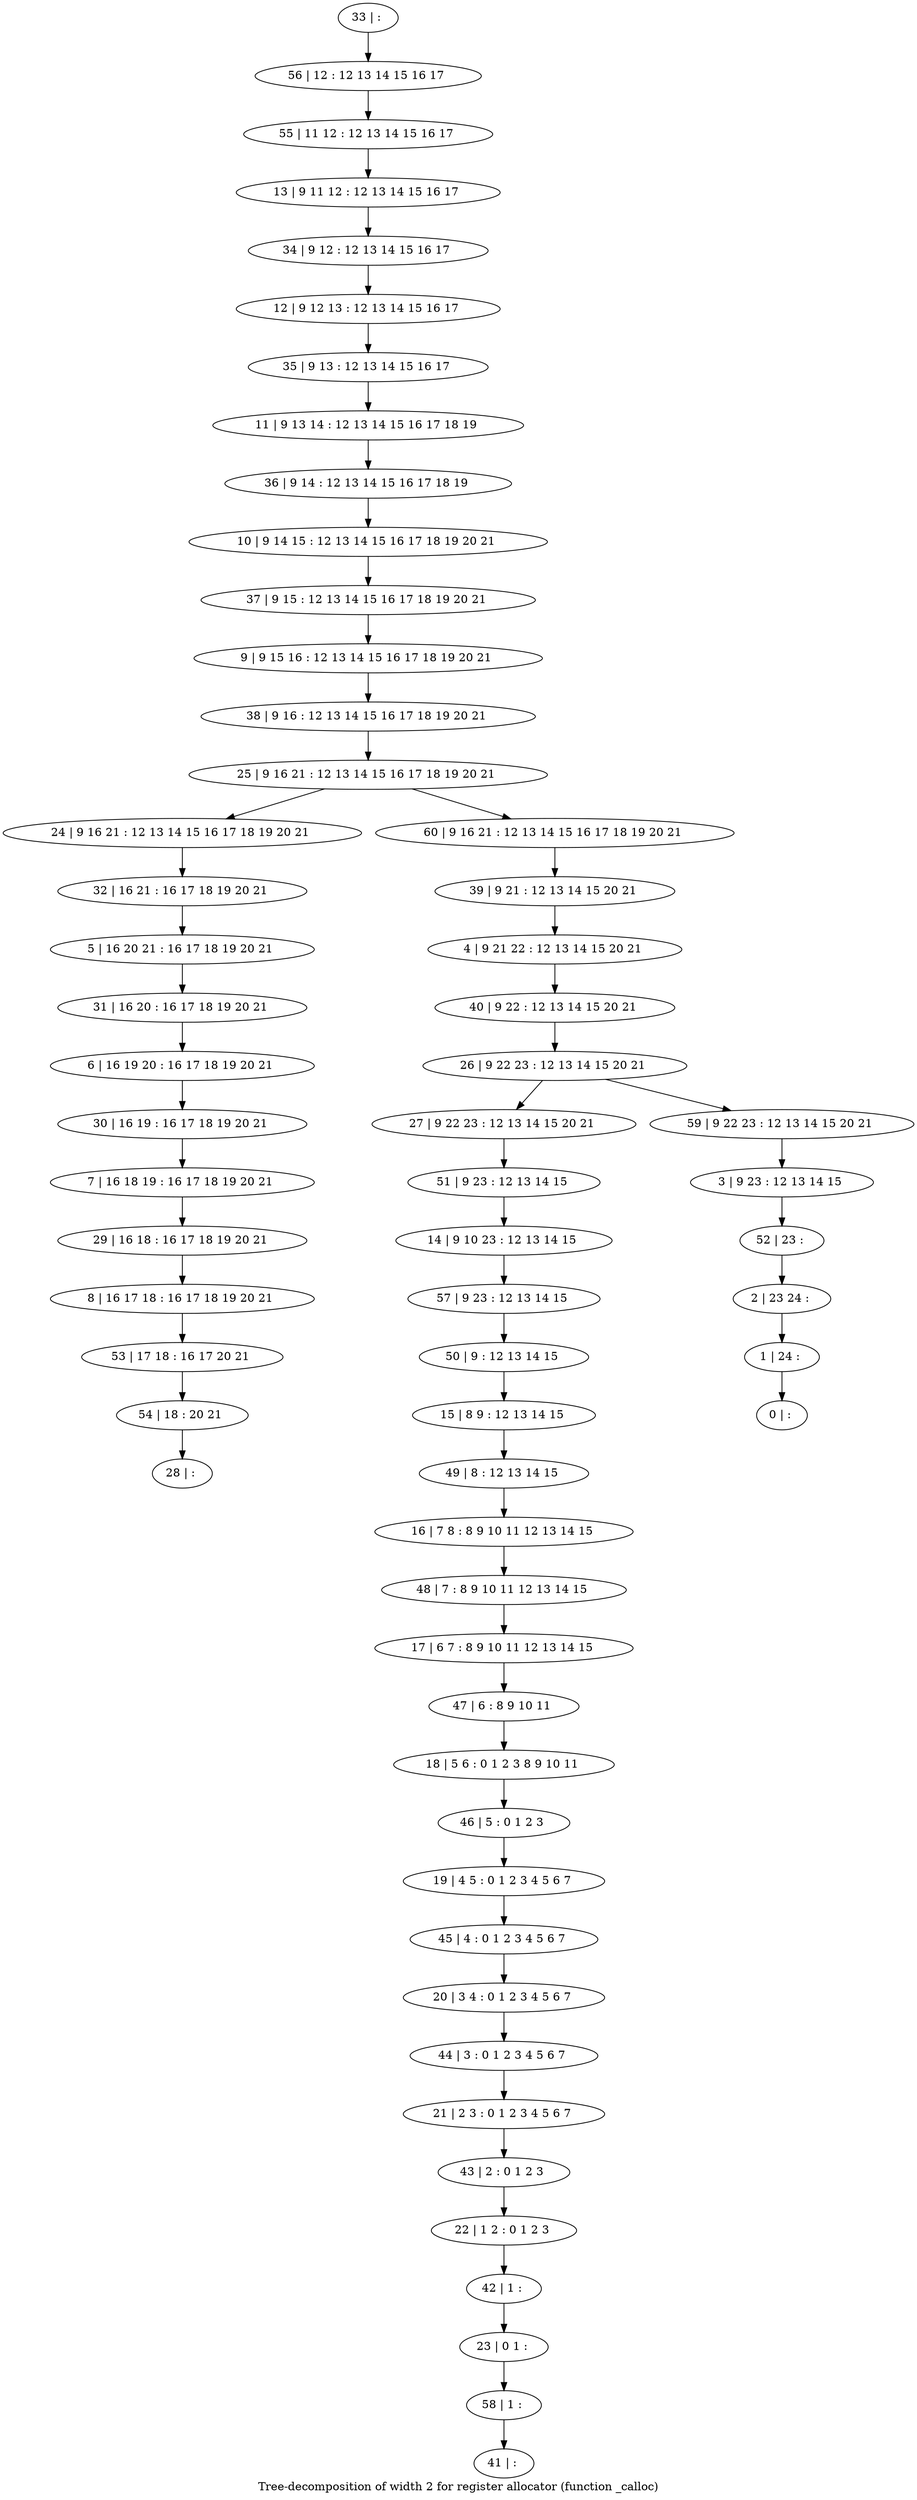 digraph G {
graph [label="Tree-decomposition of width 2 for register allocator (function _calloc)"]
0[label="0 | : "];
1[label="1 | 24 : "];
2[label="2 | 23 24 : "];
3[label="3 | 9 23 : 12 13 14 15 "];
4[label="4 | 9 21 22 : 12 13 14 15 20 21 "];
5[label="5 | 16 20 21 : 16 17 18 19 20 21 "];
6[label="6 | 16 19 20 : 16 17 18 19 20 21 "];
7[label="7 | 16 18 19 : 16 17 18 19 20 21 "];
8[label="8 | 16 17 18 : 16 17 18 19 20 21 "];
9[label="9 | 9 15 16 : 12 13 14 15 16 17 18 19 20 21 "];
10[label="10 | 9 14 15 : 12 13 14 15 16 17 18 19 20 21 "];
11[label="11 | 9 13 14 : 12 13 14 15 16 17 18 19 "];
12[label="12 | 9 12 13 : 12 13 14 15 16 17 "];
13[label="13 | 9 11 12 : 12 13 14 15 16 17 "];
14[label="14 | 9 10 23 : 12 13 14 15 "];
15[label="15 | 8 9 : 12 13 14 15 "];
16[label="16 | 7 8 : 8 9 10 11 12 13 14 15 "];
17[label="17 | 6 7 : 8 9 10 11 12 13 14 15 "];
18[label="18 | 5 6 : 0 1 2 3 8 9 10 11 "];
19[label="19 | 4 5 : 0 1 2 3 4 5 6 7 "];
20[label="20 | 3 4 : 0 1 2 3 4 5 6 7 "];
21[label="21 | 2 3 : 0 1 2 3 4 5 6 7 "];
22[label="22 | 1 2 : 0 1 2 3 "];
23[label="23 | 0 1 : "];
24[label="24 | 9 16 21 : 12 13 14 15 16 17 18 19 20 21 "];
25[label="25 | 9 16 21 : 12 13 14 15 16 17 18 19 20 21 "];
26[label="26 | 9 22 23 : 12 13 14 15 20 21 "];
27[label="27 | 9 22 23 : 12 13 14 15 20 21 "];
28[label="28 | : "];
29[label="29 | 16 18 : 16 17 18 19 20 21 "];
30[label="30 | 16 19 : 16 17 18 19 20 21 "];
31[label="31 | 16 20 : 16 17 18 19 20 21 "];
32[label="32 | 16 21 : 16 17 18 19 20 21 "];
33[label="33 | : "];
34[label="34 | 9 12 : 12 13 14 15 16 17 "];
35[label="35 | 9 13 : 12 13 14 15 16 17 "];
36[label="36 | 9 14 : 12 13 14 15 16 17 18 19 "];
37[label="37 | 9 15 : 12 13 14 15 16 17 18 19 20 21 "];
38[label="38 | 9 16 : 12 13 14 15 16 17 18 19 20 21 "];
39[label="39 | 9 21 : 12 13 14 15 20 21 "];
40[label="40 | 9 22 : 12 13 14 15 20 21 "];
41[label="41 | : "];
42[label="42 | 1 : "];
43[label="43 | 2 : 0 1 2 3 "];
44[label="44 | 3 : 0 1 2 3 4 5 6 7 "];
45[label="45 | 4 : 0 1 2 3 4 5 6 7 "];
46[label="46 | 5 : 0 1 2 3 "];
47[label="47 | 6 : 8 9 10 11 "];
48[label="48 | 7 : 8 9 10 11 12 13 14 15 "];
49[label="49 | 8 : 12 13 14 15 "];
50[label="50 | 9 : 12 13 14 15 "];
51[label="51 | 9 23 : 12 13 14 15 "];
52[label="52 | 23 : "];
53[label="53 | 17 18 : 16 17 20 21 "];
54[label="54 | 18 : 20 21 "];
55[label="55 | 11 12 : 12 13 14 15 16 17 "];
56[label="56 | 12 : 12 13 14 15 16 17 "];
57[label="57 | 9 23 : 12 13 14 15 "];
58[label="58 | 1 : "];
59[label="59 | 9 22 23 : 12 13 14 15 20 21 "];
60[label="60 | 9 16 21 : 12 13 14 15 16 17 18 19 20 21 "];
29->8 ;
7->29 ;
30->7 ;
6->30 ;
31->6 ;
5->31 ;
32->5 ;
24->32 ;
42->23 ;
22->42 ;
43->22 ;
21->43 ;
44->21 ;
20->44 ;
45->20 ;
19->45 ;
46->19 ;
18->46 ;
47->18 ;
17->47 ;
48->17 ;
16->48 ;
49->16 ;
15->49 ;
50->15 ;
51->14 ;
27->51 ;
8->53 ;
54->28 ;
53->54 ;
57->50 ;
14->57 ;
58->41 ;
23->58 ;
33->56 ;
56->55 ;
55->13 ;
13->34 ;
34->12 ;
12->35 ;
35->11 ;
11->36 ;
36->10 ;
10->37 ;
37->9 ;
9->38 ;
38->25 ;
39->4 ;
4->40 ;
40->26 ;
3->52 ;
52->2 ;
2->1 ;
1->0 ;
59->3 ;
60->39 ;
26->27 ;
26->59 ;
25->24 ;
25->60 ;
}
